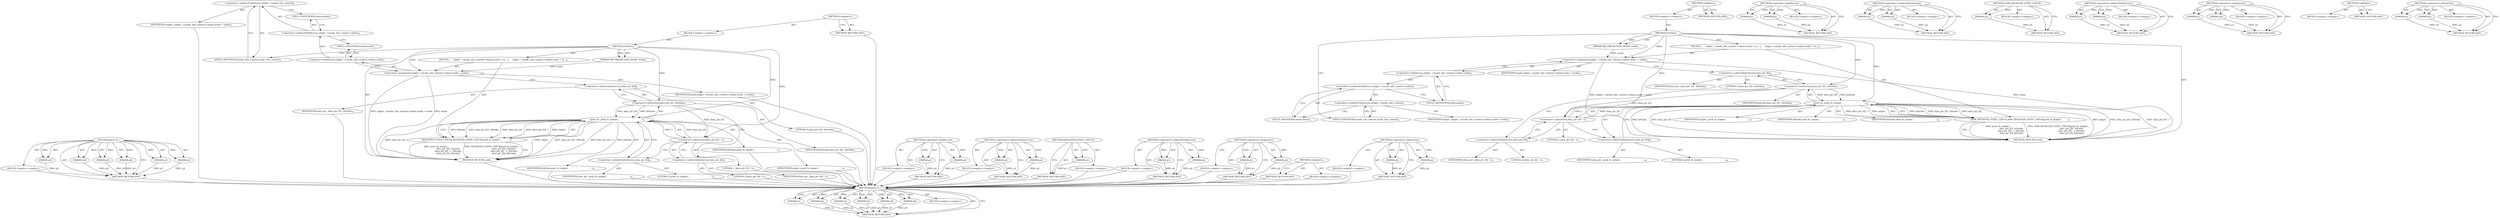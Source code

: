 digraph "&lt;operator&gt;.subtraction" {
vulnerable_76 [label=<(METHOD,pred_fn_)>];
vulnerable_77 [label=<(PARAM,p1)>];
vulnerable_78 [label=<(PARAM,p2)>];
vulnerable_79 [label=<(PARAM,p3)>];
vulnerable_80 [label=<(PARAM,p4)>];
vulnerable_81 [label=<(PARAM,p5)>];
vulnerable_82 [label=<(PARAM,p6)>];
vulnerable_83 [label=<(BLOCK,&lt;empty&gt;,&lt;empty&gt;)>];
vulnerable_84 [label=<(METHOD_RETURN,ANY)>];
vulnerable_6 [label=<(METHOD,&lt;global&gt;)<SUB>1</SUB>>];
vulnerable_7 [label=<(BLOCK,&lt;empty&gt;,&lt;empty&gt;)<SUB>1</SUB>>];
vulnerable_8 [label=<(METHOD,Predict)<SUB>1</SUB>>];
vulnerable_9 [label=<(PARAM,MB_PREDICTION_MODE mode)<SUB>1</SUB>>];
vulnerable_10 [label=<(BLOCK,{
     mbptr_-&gt;mode_info_context-&gt;mbmi.mode = m...,{
     mbptr_-&gt;mode_info_context-&gt;mbmi.mode = m...)<SUB>1</SUB>>];
vulnerable_11 [label=<(&lt;operator&gt;.assignment,mbptr_-&gt;mode_info_context-&gt;mbmi.mode = mode)<SUB>2</SUB>>];
vulnerable_12 [label=<(&lt;operator&gt;.fieldAccess,mbptr_-&gt;mode_info_context-&gt;mbmi.mode)<SUB>2</SUB>>];
vulnerable_13 [label=<(&lt;operator&gt;.indirectFieldAccess,mbptr_-&gt;mode_info_context-&gt;mbmi)<SUB>2</SUB>>];
vulnerable_14 [label=<(&lt;operator&gt;.indirectFieldAccess,mbptr_-&gt;mode_info_context)<SUB>2</SUB>>];
vulnerable_15 [label=<(IDENTIFIER,mbptr_,mbptr_-&gt;mode_info_context-&gt;mbmi.mode = mode)<SUB>2</SUB>>];
vulnerable_16 [label=<(FIELD_IDENTIFIER,mode_info_context,mode_info_context)<SUB>2</SUB>>];
vulnerable_17 [label=<(FIELD_IDENTIFIER,mbmi,mbmi)<SUB>2</SUB>>];
vulnerable_18 [label=<(FIELD_IDENTIFIER,mode,mode)<SUB>2</SUB>>];
vulnerable_19 [label=<(IDENTIFIER,mode,mbptr_-&gt;mode_info_context-&gt;mbmi.mode = mode)<SUB>2</SUB>>];
vulnerable_20 [label=<(REGISTER_STATE_CHECK,REGISTER_STATE_CHECK(pred_fn_(mbptr_,
         ...)<SUB>3</SUB>>];
vulnerable_21 [label=<(pred_fn_,pred_fn_(mbptr_,
                              ...)<SUB>3</SUB>>];
vulnerable_22 [label=<(IDENTIFIER,mbptr_,pred_fn_(mbptr_,
                              ...)<SUB>3</SUB>>];
vulnerable_23 [label=<(&lt;operator&gt;.subtraction,data_ptr_[0] - kStride)<SUB>4</SUB>>];
vulnerable_24 [label=<(&lt;operator&gt;.indirectIndexAccess,data_ptr_[0])<SUB>4</SUB>>];
vulnerable_25 [label=<(IDENTIFIER,data_ptr_,data_ptr_[0] - kStride)<SUB>4</SUB>>];
vulnerable_26 [label=<(LITERAL,0,data_ptr_[0] - kStride)<SUB>4</SUB>>];
vulnerable_27 [label=<(IDENTIFIER,kStride,data_ptr_[0] - kStride)<SUB>4</SUB>>];
vulnerable_28 [label=<(&lt;operator&gt;.subtraction,data_ptr_[0] - 1)<SUB>5</SUB>>];
vulnerable_29 [label=<(&lt;operator&gt;.indirectIndexAccess,data_ptr_[0])<SUB>5</SUB>>];
vulnerable_30 [label=<(IDENTIFIER,data_ptr_,data_ptr_[0] - 1)<SUB>5</SUB>>];
vulnerable_31 [label=<(LITERAL,0,data_ptr_[0] - 1)<SUB>5</SUB>>];
vulnerable_32 [label=<(LITERAL,1,data_ptr_[0] - 1)<SUB>5</SUB>>];
vulnerable_33 [label=<(IDENTIFIER,kStride,pred_fn_(mbptr_,
                              ...)<SUB>5</SUB>>];
vulnerable_34 [label=<(&lt;operator&gt;.indirectIndexAccess,data_ptr_[0])<SUB>6</SUB>>];
vulnerable_35 [label=<(IDENTIFIER,data_ptr_,pred_fn_(mbptr_,
                              ...)<SUB>6</SUB>>];
vulnerable_36 [label=<(LITERAL,0,pred_fn_(mbptr_,
                              ...)<SUB>6</SUB>>];
vulnerable_37 [label=<(IDENTIFIER,kStride,pred_fn_(mbptr_,
                              ...)<SUB>6</SUB>>];
vulnerable_38 [label=<(METHOD_RETURN,void)<SUB>1</SUB>>];
vulnerable_40 [label=<(METHOD_RETURN,ANY)<SUB>1</SUB>>];
vulnerable_62 [label=<(METHOD,&lt;operator&gt;.fieldAccess)>];
vulnerable_63 [label=<(PARAM,p1)>];
vulnerable_64 [label=<(PARAM,p2)>];
vulnerable_65 [label=<(BLOCK,&lt;empty&gt;,&lt;empty&gt;)>];
vulnerable_66 [label=<(METHOD_RETURN,ANY)>];
vulnerable_90 [label=<(METHOD,&lt;operator&gt;.indirectIndexAccess)>];
vulnerable_91 [label=<(PARAM,p1)>];
vulnerable_92 [label=<(PARAM,p2)>];
vulnerable_93 [label=<(BLOCK,&lt;empty&gt;,&lt;empty&gt;)>];
vulnerable_94 [label=<(METHOD_RETURN,ANY)>];
vulnerable_72 [label=<(METHOD,REGISTER_STATE_CHECK)>];
vulnerable_73 [label=<(PARAM,p1)>];
vulnerable_74 [label=<(BLOCK,&lt;empty&gt;,&lt;empty&gt;)>];
vulnerable_75 [label=<(METHOD_RETURN,ANY)>];
vulnerable_67 [label=<(METHOD,&lt;operator&gt;.indirectFieldAccess)>];
vulnerable_68 [label=<(PARAM,p1)>];
vulnerable_69 [label=<(PARAM,p2)>];
vulnerable_70 [label=<(BLOCK,&lt;empty&gt;,&lt;empty&gt;)>];
vulnerable_71 [label=<(METHOD_RETURN,ANY)>];
vulnerable_57 [label=<(METHOD,&lt;operator&gt;.assignment)>];
vulnerable_58 [label=<(PARAM,p1)>];
vulnerable_59 [label=<(PARAM,p2)>];
vulnerable_60 [label=<(BLOCK,&lt;empty&gt;,&lt;empty&gt;)>];
vulnerable_61 [label=<(METHOD_RETURN,ANY)>];
vulnerable_51 [label=<(METHOD,&lt;global&gt;)<SUB>1</SUB>>];
vulnerable_52 [label=<(BLOCK,&lt;empty&gt;,&lt;empty&gt;)>];
vulnerable_53 [label=<(METHOD_RETURN,ANY)>];
vulnerable_85 [label=<(METHOD,&lt;operator&gt;.subtraction)>];
vulnerable_86 [label=<(PARAM,p1)>];
vulnerable_87 [label=<(PARAM,p2)>];
vulnerable_88 [label=<(BLOCK,&lt;empty&gt;,&lt;empty&gt;)>];
vulnerable_89 [label=<(METHOD_RETURN,ANY)>];
fixed_76 [label=<(METHOD,pred_fn_)>];
fixed_77 [label=<(PARAM,p1)>];
fixed_78 [label=<(PARAM,p2)>];
fixed_79 [label=<(PARAM,p3)>];
fixed_80 [label=<(PARAM,p4)>];
fixed_81 [label=<(PARAM,p5)>];
fixed_82 [label=<(PARAM,p6)>];
fixed_83 [label=<(BLOCK,&lt;empty&gt;,&lt;empty&gt;)>];
fixed_84 [label=<(METHOD_RETURN,ANY)>];
fixed_6 [label=<(METHOD,&lt;global&gt;)<SUB>1</SUB>>];
fixed_7 [label=<(BLOCK,&lt;empty&gt;,&lt;empty&gt;)<SUB>1</SUB>>];
fixed_8 [label=<(METHOD,Predict)<SUB>1</SUB>>];
fixed_9 [label=<(PARAM,MB_PREDICTION_MODE mode)<SUB>1</SUB>>];
fixed_10 [label=<(BLOCK,{
     mbptr_-&gt;mode_info_context-&gt;mbmi.mode = m...,{
     mbptr_-&gt;mode_info_context-&gt;mbmi.mode = m...)<SUB>1</SUB>>];
fixed_11 [label=<(&lt;operator&gt;.assignment,mbptr_-&gt;mode_info_context-&gt;mbmi.mode = mode)<SUB>2</SUB>>];
fixed_12 [label=<(&lt;operator&gt;.fieldAccess,mbptr_-&gt;mode_info_context-&gt;mbmi.mode)<SUB>2</SUB>>];
fixed_13 [label=<(&lt;operator&gt;.indirectFieldAccess,mbptr_-&gt;mode_info_context-&gt;mbmi)<SUB>2</SUB>>];
fixed_14 [label=<(&lt;operator&gt;.indirectFieldAccess,mbptr_-&gt;mode_info_context)<SUB>2</SUB>>];
fixed_15 [label=<(IDENTIFIER,mbptr_,mbptr_-&gt;mode_info_context-&gt;mbmi.mode = mode)<SUB>2</SUB>>];
fixed_16 [label=<(FIELD_IDENTIFIER,mode_info_context,mode_info_context)<SUB>2</SUB>>];
fixed_17 [label=<(FIELD_IDENTIFIER,mbmi,mbmi)<SUB>2</SUB>>];
fixed_18 [label=<(FIELD_IDENTIFIER,mode,mode)<SUB>2</SUB>>];
fixed_19 [label=<(IDENTIFIER,mode,mbptr_-&gt;mode_info_context-&gt;mbmi.mode = mode)<SUB>2</SUB>>];
fixed_20 [label=<(ASM_REGISTER_STATE_CHECK,ASM_REGISTER_STATE_CHECK(pred_fn_(mbptr_,
     ...)<SUB>3</SUB>>];
fixed_21 [label=<(pred_fn_,pred_fn_(mbptr_,
                              ...)<SUB>3</SUB>>];
fixed_22 [label=<(IDENTIFIER,mbptr_,pred_fn_(mbptr_,
                              ...)<SUB>3</SUB>>];
fixed_23 [label=<(&lt;operator&gt;.subtraction,data_ptr_[0] - kStride)<SUB>4</SUB>>];
fixed_24 [label=<(&lt;operator&gt;.indirectIndexAccess,data_ptr_[0])<SUB>4</SUB>>];
fixed_25 [label=<(IDENTIFIER,data_ptr_,data_ptr_[0] - kStride)<SUB>4</SUB>>];
fixed_26 [label=<(LITERAL,0,data_ptr_[0] - kStride)<SUB>4</SUB>>];
fixed_27 [label=<(IDENTIFIER,kStride,data_ptr_[0] - kStride)<SUB>4</SUB>>];
fixed_28 [label=<(&lt;operator&gt;.subtraction,data_ptr_[0] - 1)<SUB>5</SUB>>];
fixed_29 [label=<(&lt;operator&gt;.indirectIndexAccess,data_ptr_[0])<SUB>5</SUB>>];
fixed_30 [label=<(IDENTIFIER,data_ptr_,data_ptr_[0] - 1)<SUB>5</SUB>>];
fixed_31 [label=<(LITERAL,0,data_ptr_[0] - 1)<SUB>5</SUB>>];
fixed_32 [label=<(LITERAL,1,data_ptr_[0] - 1)<SUB>5</SUB>>];
fixed_33 [label=<(IDENTIFIER,kStride,pred_fn_(mbptr_,
                              ...)<SUB>5</SUB>>];
fixed_34 [label=<(&lt;operator&gt;.indirectIndexAccess,data_ptr_[0])<SUB>6</SUB>>];
fixed_35 [label=<(IDENTIFIER,data_ptr_,pred_fn_(mbptr_,
                              ...)<SUB>6</SUB>>];
fixed_36 [label=<(LITERAL,0,pred_fn_(mbptr_,
                              ...)<SUB>6</SUB>>];
fixed_37 [label=<(IDENTIFIER,kStride,pred_fn_(mbptr_,
                              ...)<SUB>6</SUB>>];
fixed_38 [label=<(METHOD_RETURN,void)<SUB>1</SUB>>];
fixed_40 [label=<(METHOD_RETURN,ANY)<SUB>1</SUB>>];
fixed_62 [label=<(METHOD,&lt;operator&gt;.fieldAccess)>];
fixed_63 [label=<(PARAM,p1)>];
fixed_64 [label=<(PARAM,p2)>];
fixed_65 [label=<(BLOCK,&lt;empty&gt;,&lt;empty&gt;)>];
fixed_66 [label=<(METHOD_RETURN,ANY)>];
fixed_90 [label=<(METHOD,&lt;operator&gt;.indirectIndexAccess)>];
fixed_91 [label=<(PARAM,p1)>];
fixed_92 [label=<(PARAM,p2)>];
fixed_93 [label=<(BLOCK,&lt;empty&gt;,&lt;empty&gt;)>];
fixed_94 [label=<(METHOD_RETURN,ANY)>];
fixed_72 [label=<(METHOD,ASM_REGISTER_STATE_CHECK)>];
fixed_73 [label=<(PARAM,p1)>];
fixed_74 [label=<(BLOCK,&lt;empty&gt;,&lt;empty&gt;)>];
fixed_75 [label=<(METHOD_RETURN,ANY)>];
fixed_67 [label=<(METHOD,&lt;operator&gt;.indirectFieldAccess)>];
fixed_68 [label=<(PARAM,p1)>];
fixed_69 [label=<(PARAM,p2)>];
fixed_70 [label=<(BLOCK,&lt;empty&gt;,&lt;empty&gt;)>];
fixed_71 [label=<(METHOD_RETURN,ANY)>];
fixed_57 [label=<(METHOD,&lt;operator&gt;.assignment)>];
fixed_58 [label=<(PARAM,p1)>];
fixed_59 [label=<(PARAM,p2)>];
fixed_60 [label=<(BLOCK,&lt;empty&gt;,&lt;empty&gt;)>];
fixed_61 [label=<(METHOD_RETURN,ANY)>];
fixed_51 [label=<(METHOD,&lt;global&gt;)<SUB>1</SUB>>];
fixed_52 [label=<(BLOCK,&lt;empty&gt;,&lt;empty&gt;)>];
fixed_53 [label=<(METHOD_RETURN,ANY)>];
fixed_85 [label=<(METHOD,&lt;operator&gt;.subtraction)>];
fixed_86 [label=<(PARAM,p1)>];
fixed_87 [label=<(PARAM,p2)>];
fixed_88 [label=<(BLOCK,&lt;empty&gt;,&lt;empty&gt;)>];
fixed_89 [label=<(METHOD_RETURN,ANY)>];
vulnerable_76 -> vulnerable_77  [key=0, label="AST: "];
vulnerable_76 -> vulnerable_77  [key=1, label="DDG: "];
vulnerable_76 -> vulnerable_83  [key=0, label="AST: "];
vulnerable_76 -> vulnerable_78  [key=0, label="AST: "];
vulnerable_76 -> vulnerable_78  [key=1, label="DDG: "];
vulnerable_76 -> vulnerable_84  [key=0, label="AST: "];
vulnerable_76 -> vulnerable_84  [key=1, label="CFG: "];
vulnerable_76 -> vulnerable_79  [key=0, label="AST: "];
vulnerable_76 -> vulnerable_79  [key=1, label="DDG: "];
vulnerable_76 -> vulnerable_80  [key=0, label="AST: "];
vulnerable_76 -> vulnerable_80  [key=1, label="DDG: "];
vulnerable_76 -> vulnerable_81  [key=0, label="AST: "];
vulnerable_76 -> vulnerable_81  [key=1, label="DDG: "];
vulnerable_76 -> vulnerable_82  [key=0, label="AST: "];
vulnerable_76 -> vulnerable_82  [key=1, label="DDG: "];
vulnerable_77 -> vulnerable_84  [key=0, label="DDG: p1"];
vulnerable_78 -> vulnerable_84  [key=0, label="DDG: p2"];
vulnerable_79 -> vulnerable_84  [key=0, label="DDG: p3"];
vulnerable_80 -> vulnerable_84  [key=0, label="DDG: p4"];
vulnerable_81 -> vulnerable_84  [key=0, label="DDG: p5"];
vulnerable_82 -> vulnerable_84  [key=0, label="DDG: p6"];
vulnerable_83 -> fixed_76  [key=0];
vulnerable_84 -> fixed_76  [key=0];
vulnerable_6 -> vulnerable_7  [key=0, label="AST: "];
vulnerable_6 -> vulnerable_40  [key=0, label="AST: "];
vulnerable_6 -> vulnerable_40  [key=1, label="CFG: "];
vulnerable_7 -> vulnerable_8  [key=0, label="AST: "];
vulnerable_8 -> vulnerable_9  [key=0, label="AST: "];
vulnerable_8 -> vulnerable_9  [key=1, label="DDG: "];
vulnerable_8 -> vulnerable_10  [key=0, label="AST: "];
vulnerable_8 -> vulnerable_38  [key=0, label="AST: "];
vulnerable_8 -> vulnerable_16  [key=0, label="CFG: "];
vulnerable_8 -> vulnerable_11  [key=0, label="DDG: "];
vulnerable_8 -> vulnerable_21  [key=0, label="DDG: "];
vulnerable_8 -> vulnerable_23  [key=0, label="DDG: "];
vulnerable_8 -> vulnerable_28  [key=0, label="DDG: "];
vulnerable_9 -> vulnerable_11  [key=0, label="DDG: mode"];
vulnerable_10 -> vulnerable_11  [key=0, label="AST: "];
vulnerable_10 -> vulnerable_20  [key=0, label="AST: "];
vulnerable_11 -> vulnerable_12  [key=0, label="AST: "];
vulnerable_11 -> vulnerable_19  [key=0, label="AST: "];
vulnerable_11 -> vulnerable_24  [key=0, label="CFG: "];
vulnerable_11 -> vulnerable_38  [key=0, label="DDG: mode"];
vulnerable_11 -> vulnerable_38  [key=1, label="DDG: mbptr_-&gt;mode_info_context-&gt;mbmi.mode = mode"];
vulnerable_12 -> vulnerable_13  [key=0, label="AST: "];
vulnerable_12 -> vulnerable_18  [key=0, label="AST: "];
vulnerable_12 -> vulnerable_11  [key=0, label="CFG: "];
vulnerable_13 -> vulnerable_14  [key=0, label="AST: "];
vulnerable_13 -> vulnerable_17  [key=0, label="AST: "];
vulnerable_13 -> vulnerable_18  [key=0, label="CFG: "];
vulnerable_14 -> vulnerable_15  [key=0, label="AST: "];
vulnerable_14 -> vulnerable_16  [key=0, label="AST: "];
vulnerable_14 -> vulnerable_17  [key=0, label="CFG: "];
vulnerable_15 -> fixed_76  [key=0];
vulnerable_16 -> vulnerable_14  [key=0, label="CFG: "];
vulnerable_17 -> vulnerable_13  [key=0, label="CFG: "];
vulnerable_18 -> vulnerable_12  [key=0, label="CFG: "];
vulnerable_19 -> fixed_76  [key=0];
vulnerable_20 -> vulnerable_21  [key=0, label="AST: "];
vulnerable_20 -> vulnerable_38  [key=0, label="CFG: "];
vulnerable_20 -> vulnerable_38  [key=1, label="DDG: pred_fn_(mbptr_,
                                  data_ptr_[0] - kStride,
                                  data_ptr_[0] - 1, kStride,
                                  data_ptr_[0], kStride)"];
vulnerable_20 -> vulnerable_38  [key=2, label="DDG: REGISTER_STATE_CHECK(pred_fn_(mbptr_,
                                  data_ptr_[0] - kStride,
                                  data_ptr_[0] - 1, kStride,
                                  data_ptr_[0], kStride))"];
vulnerable_21 -> vulnerable_22  [key=0, label="AST: "];
vulnerable_21 -> vulnerable_23  [key=0, label="AST: "];
vulnerable_21 -> vulnerable_28  [key=0, label="AST: "];
vulnerable_21 -> vulnerable_33  [key=0, label="AST: "];
vulnerable_21 -> vulnerable_34  [key=0, label="AST: "];
vulnerable_21 -> vulnerable_37  [key=0, label="AST: "];
vulnerable_21 -> vulnerable_20  [key=0, label="CFG: "];
vulnerable_21 -> vulnerable_20  [key=1, label="DDG: kStride"];
vulnerable_21 -> vulnerable_20  [key=2, label="DDG: data_ptr_[0] - kStride"];
vulnerable_21 -> vulnerable_20  [key=3, label="DDG: data_ptr_[0]"];
vulnerable_21 -> vulnerable_20  [key=4, label="DDG: data_ptr_[0] - 1"];
vulnerable_21 -> vulnerable_20  [key=5, label="DDG: mbptr_"];
vulnerable_21 -> vulnerable_38  [key=0, label="DDG: mbptr_"];
vulnerable_21 -> vulnerable_38  [key=1, label="DDG: data_ptr_[0] - kStride"];
vulnerable_21 -> vulnerable_38  [key=2, label="DDG: data_ptr_[0] - 1"];
vulnerable_21 -> vulnerable_38  [key=3, label="DDG: kStride"];
vulnerable_21 -> vulnerable_38  [key=4, label="DDG: data_ptr_[0]"];
vulnerable_22 -> fixed_76  [key=0];
vulnerable_23 -> vulnerable_24  [key=0, label="AST: "];
vulnerable_23 -> vulnerable_27  [key=0, label="AST: "];
vulnerable_23 -> vulnerable_29  [key=0, label="CFG: "];
vulnerable_23 -> vulnerable_21  [key=0, label="DDG: data_ptr_[0]"];
vulnerable_23 -> vulnerable_21  [key=1, label="DDG: kStride"];
vulnerable_23 -> vulnerable_28  [key=0, label="DDG: data_ptr_[0]"];
vulnerable_24 -> vulnerable_25  [key=0, label="AST: "];
vulnerable_24 -> vulnerable_26  [key=0, label="AST: "];
vulnerable_24 -> vulnerable_23  [key=0, label="CFG: "];
vulnerable_25 -> fixed_76  [key=0];
vulnerable_26 -> fixed_76  [key=0];
vulnerable_27 -> fixed_76  [key=0];
vulnerable_28 -> vulnerable_29  [key=0, label="AST: "];
vulnerable_28 -> vulnerable_32  [key=0, label="AST: "];
vulnerable_28 -> vulnerable_34  [key=0, label="CFG: "];
vulnerable_28 -> vulnerable_21  [key=0, label="DDG: data_ptr_[0]"];
vulnerable_28 -> vulnerable_21  [key=1, label="DDG: 1"];
vulnerable_29 -> vulnerable_30  [key=0, label="AST: "];
vulnerable_29 -> vulnerable_31  [key=0, label="AST: "];
vulnerable_29 -> vulnerable_28  [key=0, label="CFG: "];
vulnerable_30 -> fixed_76  [key=0];
vulnerable_31 -> fixed_76  [key=0];
vulnerable_32 -> fixed_76  [key=0];
vulnerable_33 -> fixed_76  [key=0];
vulnerable_34 -> vulnerable_35  [key=0, label="AST: "];
vulnerable_34 -> vulnerable_36  [key=0, label="AST: "];
vulnerable_34 -> vulnerable_21  [key=0, label="CFG: "];
vulnerable_35 -> fixed_76  [key=0];
vulnerable_36 -> fixed_76  [key=0];
vulnerable_37 -> fixed_76  [key=0];
vulnerable_38 -> fixed_76  [key=0];
vulnerable_40 -> fixed_76  [key=0];
vulnerable_62 -> vulnerable_63  [key=0, label="AST: "];
vulnerable_62 -> vulnerable_63  [key=1, label="DDG: "];
vulnerable_62 -> vulnerable_65  [key=0, label="AST: "];
vulnerable_62 -> vulnerable_64  [key=0, label="AST: "];
vulnerable_62 -> vulnerable_64  [key=1, label="DDG: "];
vulnerable_62 -> vulnerable_66  [key=0, label="AST: "];
vulnerable_62 -> vulnerable_66  [key=1, label="CFG: "];
vulnerable_63 -> vulnerable_66  [key=0, label="DDG: p1"];
vulnerable_64 -> vulnerable_66  [key=0, label="DDG: p2"];
vulnerable_65 -> fixed_76  [key=0];
vulnerable_66 -> fixed_76  [key=0];
vulnerable_90 -> vulnerable_91  [key=0, label="AST: "];
vulnerable_90 -> vulnerable_91  [key=1, label="DDG: "];
vulnerable_90 -> vulnerable_93  [key=0, label="AST: "];
vulnerable_90 -> vulnerable_92  [key=0, label="AST: "];
vulnerable_90 -> vulnerable_92  [key=1, label="DDG: "];
vulnerable_90 -> vulnerable_94  [key=0, label="AST: "];
vulnerable_90 -> vulnerable_94  [key=1, label="CFG: "];
vulnerable_91 -> vulnerable_94  [key=0, label="DDG: p1"];
vulnerable_92 -> vulnerable_94  [key=0, label="DDG: p2"];
vulnerable_93 -> fixed_76  [key=0];
vulnerable_94 -> fixed_76  [key=0];
vulnerable_72 -> vulnerable_73  [key=0, label="AST: "];
vulnerable_72 -> vulnerable_73  [key=1, label="DDG: "];
vulnerable_72 -> vulnerable_74  [key=0, label="AST: "];
vulnerable_72 -> vulnerable_75  [key=0, label="AST: "];
vulnerable_72 -> vulnerable_75  [key=1, label="CFG: "];
vulnerable_73 -> vulnerable_75  [key=0, label="DDG: p1"];
vulnerable_74 -> fixed_76  [key=0];
vulnerable_75 -> fixed_76  [key=0];
vulnerable_67 -> vulnerable_68  [key=0, label="AST: "];
vulnerable_67 -> vulnerable_68  [key=1, label="DDG: "];
vulnerable_67 -> vulnerable_70  [key=0, label="AST: "];
vulnerable_67 -> vulnerable_69  [key=0, label="AST: "];
vulnerable_67 -> vulnerable_69  [key=1, label="DDG: "];
vulnerable_67 -> vulnerable_71  [key=0, label="AST: "];
vulnerable_67 -> vulnerable_71  [key=1, label="CFG: "];
vulnerable_68 -> vulnerable_71  [key=0, label="DDG: p1"];
vulnerable_69 -> vulnerable_71  [key=0, label="DDG: p2"];
vulnerable_70 -> fixed_76  [key=0];
vulnerable_71 -> fixed_76  [key=0];
vulnerable_57 -> vulnerable_58  [key=0, label="AST: "];
vulnerable_57 -> vulnerable_58  [key=1, label="DDG: "];
vulnerable_57 -> vulnerable_60  [key=0, label="AST: "];
vulnerable_57 -> vulnerable_59  [key=0, label="AST: "];
vulnerable_57 -> vulnerable_59  [key=1, label="DDG: "];
vulnerable_57 -> vulnerable_61  [key=0, label="AST: "];
vulnerable_57 -> vulnerable_61  [key=1, label="CFG: "];
vulnerable_58 -> vulnerable_61  [key=0, label="DDG: p1"];
vulnerable_59 -> vulnerable_61  [key=0, label="DDG: p2"];
vulnerable_60 -> fixed_76  [key=0];
vulnerable_61 -> fixed_76  [key=0];
vulnerable_51 -> vulnerable_52  [key=0, label="AST: "];
vulnerable_51 -> vulnerable_53  [key=0, label="AST: "];
vulnerable_51 -> vulnerable_53  [key=1, label="CFG: "];
vulnerable_52 -> fixed_76  [key=0];
vulnerable_53 -> fixed_76  [key=0];
vulnerable_85 -> vulnerable_86  [key=0, label="AST: "];
vulnerable_85 -> vulnerable_86  [key=1, label="DDG: "];
vulnerable_85 -> vulnerable_88  [key=0, label="AST: "];
vulnerable_85 -> vulnerable_87  [key=0, label="AST: "];
vulnerable_85 -> vulnerable_87  [key=1, label="DDG: "];
vulnerable_85 -> vulnerable_89  [key=0, label="AST: "];
vulnerable_85 -> vulnerable_89  [key=1, label="CFG: "];
vulnerable_86 -> vulnerable_89  [key=0, label="DDG: p1"];
vulnerable_87 -> vulnerable_89  [key=0, label="DDG: p2"];
vulnerable_88 -> fixed_76  [key=0];
vulnerable_89 -> fixed_76  [key=0];
fixed_76 -> fixed_77  [key=0, label="AST: "];
fixed_76 -> fixed_77  [key=1, label="DDG: "];
fixed_76 -> fixed_83  [key=0, label="AST: "];
fixed_76 -> fixed_78  [key=0, label="AST: "];
fixed_76 -> fixed_78  [key=1, label="DDG: "];
fixed_76 -> fixed_84  [key=0, label="AST: "];
fixed_76 -> fixed_84  [key=1, label="CFG: "];
fixed_76 -> fixed_79  [key=0, label="AST: "];
fixed_76 -> fixed_79  [key=1, label="DDG: "];
fixed_76 -> fixed_80  [key=0, label="AST: "];
fixed_76 -> fixed_80  [key=1, label="DDG: "];
fixed_76 -> fixed_81  [key=0, label="AST: "];
fixed_76 -> fixed_81  [key=1, label="DDG: "];
fixed_76 -> fixed_82  [key=0, label="AST: "];
fixed_76 -> fixed_82  [key=1, label="DDG: "];
fixed_77 -> fixed_84  [key=0, label="DDG: p1"];
fixed_78 -> fixed_84  [key=0, label="DDG: p2"];
fixed_79 -> fixed_84  [key=0, label="DDG: p3"];
fixed_80 -> fixed_84  [key=0, label="DDG: p4"];
fixed_81 -> fixed_84  [key=0, label="DDG: p5"];
fixed_82 -> fixed_84  [key=0, label="DDG: p6"];
fixed_6 -> fixed_7  [key=0, label="AST: "];
fixed_6 -> fixed_40  [key=0, label="AST: "];
fixed_6 -> fixed_40  [key=1, label="CFG: "];
fixed_7 -> fixed_8  [key=0, label="AST: "];
fixed_8 -> fixed_9  [key=0, label="AST: "];
fixed_8 -> fixed_9  [key=1, label="DDG: "];
fixed_8 -> fixed_10  [key=0, label="AST: "];
fixed_8 -> fixed_38  [key=0, label="AST: "];
fixed_8 -> fixed_16  [key=0, label="CFG: "];
fixed_8 -> fixed_11  [key=0, label="DDG: "];
fixed_8 -> fixed_21  [key=0, label="DDG: "];
fixed_8 -> fixed_23  [key=0, label="DDG: "];
fixed_8 -> fixed_28  [key=0, label="DDG: "];
fixed_9 -> fixed_11  [key=0, label="DDG: mode"];
fixed_10 -> fixed_11  [key=0, label="AST: "];
fixed_10 -> fixed_20  [key=0, label="AST: "];
fixed_11 -> fixed_12  [key=0, label="AST: "];
fixed_11 -> fixed_19  [key=0, label="AST: "];
fixed_11 -> fixed_24  [key=0, label="CFG: "];
fixed_11 -> fixed_38  [key=0, label="DDG: mode"];
fixed_11 -> fixed_38  [key=1, label="DDG: mbptr_-&gt;mode_info_context-&gt;mbmi.mode = mode"];
fixed_12 -> fixed_13  [key=0, label="AST: "];
fixed_12 -> fixed_18  [key=0, label="AST: "];
fixed_12 -> fixed_11  [key=0, label="CFG: "];
fixed_13 -> fixed_14  [key=0, label="AST: "];
fixed_13 -> fixed_17  [key=0, label="AST: "];
fixed_13 -> fixed_18  [key=0, label="CFG: "];
fixed_14 -> fixed_15  [key=0, label="AST: "];
fixed_14 -> fixed_16  [key=0, label="AST: "];
fixed_14 -> fixed_17  [key=0, label="CFG: "];
fixed_16 -> fixed_14  [key=0, label="CFG: "];
fixed_17 -> fixed_13  [key=0, label="CFG: "];
fixed_18 -> fixed_12  [key=0, label="CFG: "];
fixed_20 -> fixed_21  [key=0, label="AST: "];
fixed_20 -> fixed_38  [key=0, label="CFG: "];
fixed_20 -> fixed_38  [key=1, label="DDG: pred_fn_(mbptr_,
                                      data_ptr_[0] - kStride,
                                      data_ptr_[0] - 1, kStride,
                                      data_ptr_[0], kStride)"];
fixed_20 -> fixed_38  [key=2, label="DDG: ASM_REGISTER_STATE_CHECK(pred_fn_(mbptr_,
                                      data_ptr_[0] - kStride,
                                      data_ptr_[0] - 1, kStride,
                                      data_ptr_[0], kStride))"];
fixed_21 -> fixed_22  [key=0, label="AST: "];
fixed_21 -> fixed_23  [key=0, label="AST: "];
fixed_21 -> fixed_28  [key=0, label="AST: "];
fixed_21 -> fixed_33  [key=0, label="AST: "];
fixed_21 -> fixed_34  [key=0, label="AST: "];
fixed_21 -> fixed_37  [key=0, label="AST: "];
fixed_21 -> fixed_20  [key=0, label="CFG: "];
fixed_21 -> fixed_20  [key=1, label="DDG: kStride"];
fixed_21 -> fixed_20  [key=2, label="DDG: data_ptr_[0] - kStride"];
fixed_21 -> fixed_20  [key=3, label="DDG: data_ptr_[0]"];
fixed_21 -> fixed_20  [key=4, label="DDG: data_ptr_[0] - 1"];
fixed_21 -> fixed_20  [key=5, label="DDG: mbptr_"];
fixed_21 -> fixed_38  [key=0, label="DDG: mbptr_"];
fixed_21 -> fixed_38  [key=1, label="DDG: data_ptr_[0] - kStride"];
fixed_21 -> fixed_38  [key=2, label="DDG: data_ptr_[0] - 1"];
fixed_21 -> fixed_38  [key=3, label="DDG: kStride"];
fixed_21 -> fixed_38  [key=4, label="DDG: data_ptr_[0]"];
fixed_23 -> fixed_24  [key=0, label="AST: "];
fixed_23 -> fixed_27  [key=0, label="AST: "];
fixed_23 -> fixed_29  [key=0, label="CFG: "];
fixed_23 -> fixed_21  [key=0, label="DDG: data_ptr_[0]"];
fixed_23 -> fixed_21  [key=1, label="DDG: kStride"];
fixed_23 -> fixed_28  [key=0, label="DDG: data_ptr_[0]"];
fixed_24 -> fixed_25  [key=0, label="AST: "];
fixed_24 -> fixed_26  [key=0, label="AST: "];
fixed_24 -> fixed_23  [key=0, label="CFG: "];
fixed_28 -> fixed_29  [key=0, label="AST: "];
fixed_28 -> fixed_32  [key=0, label="AST: "];
fixed_28 -> fixed_34  [key=0, label="CFG: "];
fixed_28 -> fixed_21  [key=0, label="DDG: data_ptr_[0]"];
fixed_28 -> fixed_21  [key=1, label="DDG: 1"];
fixed_29 -> fixed_30  [key=0, label="AST: "];
fixed_29 -> fixed_31  [key=0, label="AST: "];
fixed_29 -> fixed_28  [key=0, label="CFG: "];
fixed_34 -> fixed_35  [key=0, label="AST: "];
fixed_34 -> fixed_36  [key=0, label="AST: "];
fixed_34 -> fixed_21  [key=0, label="CFG: "];
fixed_62 -> fixed_63  [key=0, label="AST: "];
fixed_62 -> fixed_63  [key=1, label="DDG: "];
fixed_62 -> fixed_65  [key=0, label="AST: "];
fixed_62 -> fixed_64  [key=0, label="AST: "];
fixed_62 -> fixed_64  [key=1, label="DDG: "];
fixed_62 -> fixed_66  [key=0, label="AST: "];
fixed_62 -> fixed_66  [key=1, label="CFG: "];
fixed_63 -> fixed_66  [key=0, label="DDG: p1"];
fixed_64 -> fixed_66  [key=0, label="DDG: p2"];
fixed_90 -> fixed_91  [key=0, label="AST: "];
fixed_90 -> fixed_91  [key=1, label="DDG: "];
fixed_90 -> fixed_93  [key=0, label="AST: "];
fixed_90 -> fixed_92  [key=0, label="AST: "];
fixed_90 -> fixed_92  [key=1, label="DDG: "];
fixed_90 -> fixed_94  [key=0, label="AST: "];
fixed_90 -> fixed_94  [key=1, label="CFG: "];
fixed_91 -> fixed_94  [key=0, label="DDG: p1"];
fixed_92 -> fixed_94  [key=0, label="DDG: p2"];
fixed_72 -> fixed_73  [key=0, label="AST: "];
fixed_72 -> fixed_73  [key=1, label="DDG: "];
fixed_72 -> fixed_74  [key=0, label="AST: "];
fixed_72 -> fixed_75  [key=0, label="AST: "];
fixed_72 -> fixed_75  [key=1, label="CFG: "];
fixed_73 -> fixed_75  [key=0, label="DDG: p1"];
fixed_67 -> fixed_68  [key=0, label="AST: "];
fixed_67 -> fixed_68  [key=1, label="DDG: "];
fixed_67 -> fixed_70  [key=0, label="AST: "];
fixed_67 -> fixed_69  [key=0, label="AST: "];
fixed_67 -> fixed_69  [key=1, label="DDG: "];
fixed_67 -> fixed_71  [key=0, label="AST: "];
fixed_67 -> fixed_71  [key=1, label="CFG: "];
fixed_68 -> fixed_71  [key=0, label="DDG: p1"];
fixed_69 -> fixed_71  [key=0, label="DDG: p2"];
fixed_57 -> fixed_58  [key=0, label="AST: "];
fixed_57 -> fixed_58  [key=1, label="DDG: "];
fixed_57 -> fixed_60  [key=0, label="AST: "];
fixed_57 -> fixed_59  [key=0, label="AST: "];
fixed_57 -> fixed_59  [key=1, label="DDG: "];
fixed_57 -> fixed_61  [key=0, label="AST: "];
fixed_57 -> fixed_61  [key=1, label="CFG: "];
fixed_58 -> fixed_61  [key=0, label="DDG: p1"];
fixed_59 -> fixed_61  [key=0, label="DDG: p2"];
fixed_51 -> fixed_52  [key=0, label="AST: "];
fixed_51 -> fixed_53  [key=0, label="AST: "];
fixed_51 -> fixed_53  [key=1, label="CFG: "];
fixed_85 -> fixed_86  [key=0, label="AST: "];
fixed_85 -> fixed_86  [key=1, label="DDG: "];
fixed_85 -> fixed_88  [key=0, label="AST: "];
fixed_85 -> fixed_87  [key=0, label="AST: "];
fixed_85 -> fixed_87  [key=1, label="DDG: "];
fixed_85 -> fixed_89  [key=0, label="AST: "];
fixed_85 -> fixed_89  [key=1, label="CFG: "];
fixed_86 -> fixed_89  [key=0, label="DDG: p1"];
fixed_87 -> fixed_89  [key=0, label="DDG: p2"];
}
